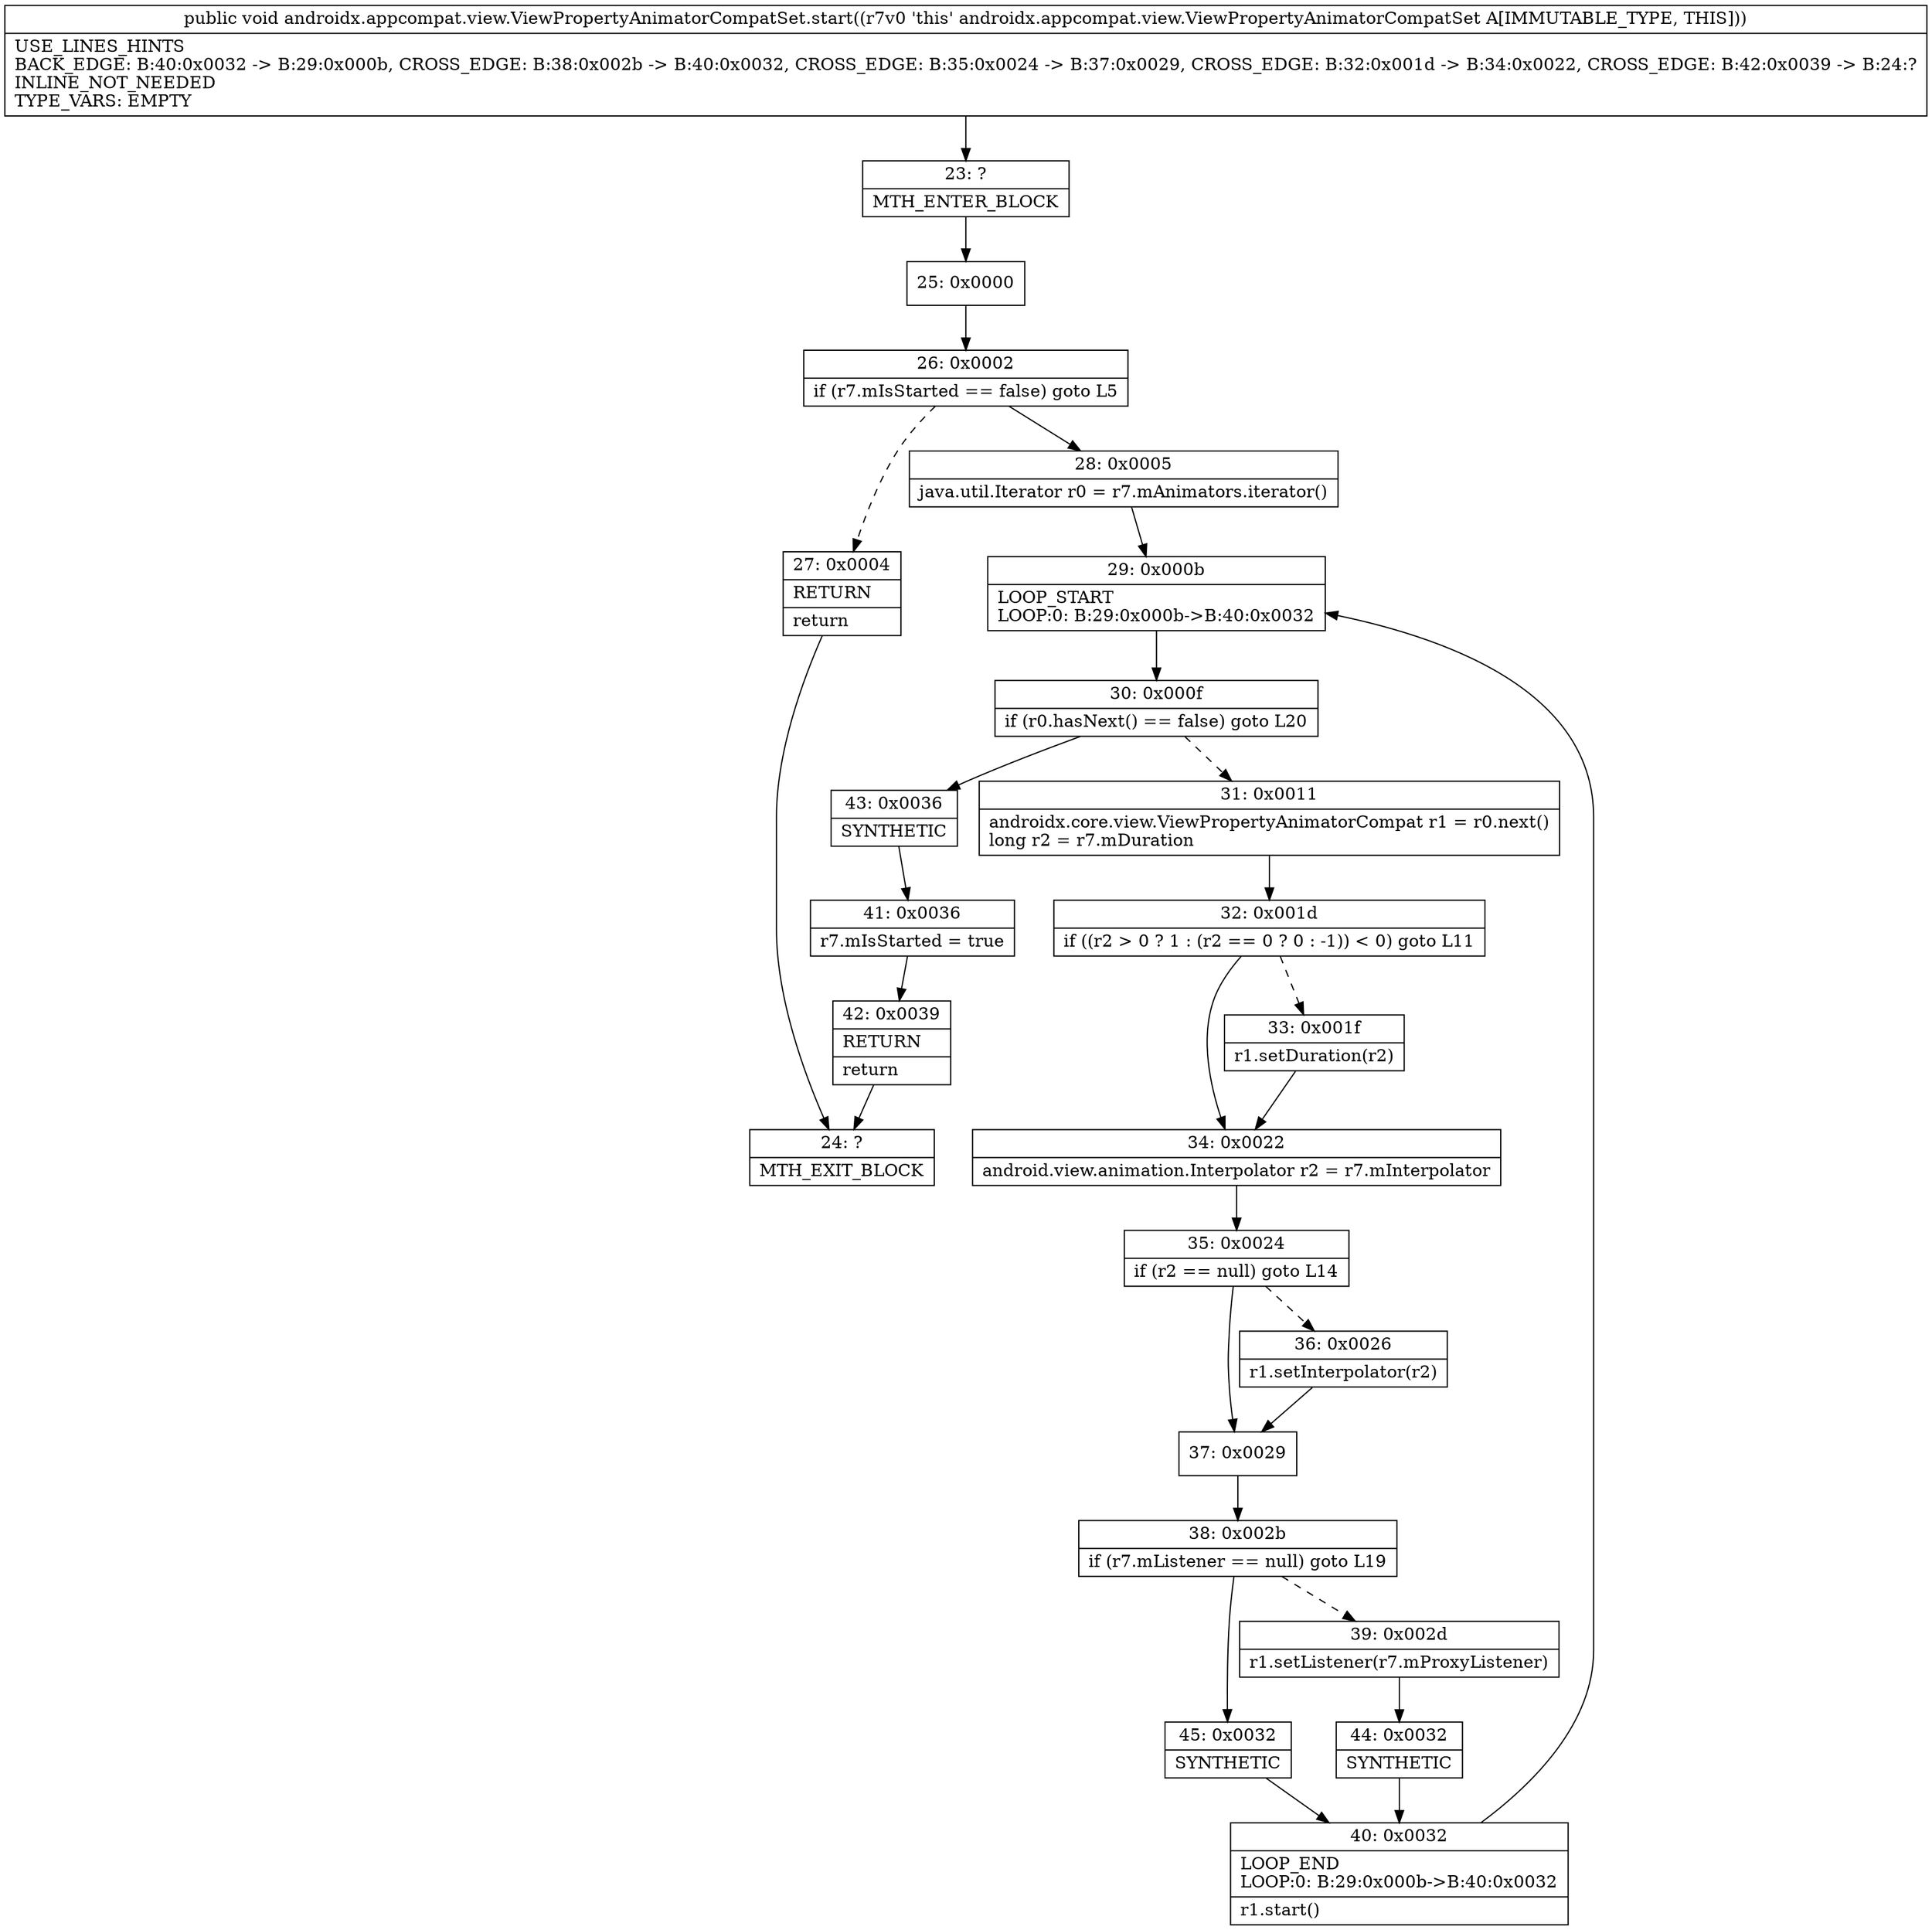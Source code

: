digraph "CFG forandroidx.appcompat.view.ViewPropertyAnimatorCompatSet.start()V" {
Node_23 [shape=record,label="{23\:\ ?|MTH_ENTER_BLOCK\l}"];
Node_25 [shape=record,label="{25\:\ 0x0000}"];
Node_26 [shape=record,label="{26\:\ 0x0002|if (r7.mIsStarted == false) goto L5\l}"];
Node_27 [shape=record,label="{27\:\ 0x0004|RETURN\l|return\l}"];
Node_24 [shape=record,label="{24\:\ ?|MTH_EXIT_BLOCK\l}"];
Node_28 [shape=record,label="{28\:\ 0x0005|java.util.Iterator r0 = r7.mAnimators.iterator()\l}"];
Node_29 [shape=record,label="{29\:\ 0x000b|LOOP_START\lLOOP:0: B:29:0x000b\-\>B:40:0x0032\l}"];
Node_30 [shape=record,label="{30\:\ 0x000f|if (r0.hasNext() == false) goto L20\l}"];
Node_31 [shape=record,label="{31\:\ 0x0011|androidx.core.view.ViewPropertyAnimatorCompat r1 = r0.next()\llong r2 = r7.mDuration\l}"];
Node_32 [shape=record,label="{32\:\ 0x001d|if ((r2 \> 0 ? 1 : (r2 == 0 ? 0 : \-1)) \< 0) goto L11\l}"];
Node_33 [shape=record,label="{33\:\ 0x001f|r1.setDuration(r2)\l}"];
Node_34 [shape=record,label="{34\:\ 0x0022|android.view.animation.Interpolator r2 = r7.mInterpolator\l}"];
Node_35 [shape=record,label="{35\:\ 0x0024|if (r2 == null) goto L14\l}"];
Node_36 [shape=record,label="{36\:\ 0x0026|r1.setInterpolator(r2)\l}"];
Node_37 [shape=record,label="{37\:\ 0x0029}"];
Node_38 [shape=record,label="{38\:\ 0x002b|if (r7.mListener == null) goto L19\l}"];
Node_39 [shape=record,label="{39\:\ 0x002d|r1.setListener(r7.mProxyListener)\l}"];
Node_44 [shape=record,label="{44\:\ 0x0032|SYNTHETIC\l}"];
Node_40 [shape=record,label="{40\:\ 0x0032|LOOP_END\lLOOP:0: B:29:0x000b\-\>B:40:0x0032\l|r1.start()\l}"];
Node_45 [shape=record,label="{45\:\ 0x0032|SYNTHETIC\l}"];
Node_43 [shape=record,label="{43\:\ 0x0036|SYNTHETIC\l}"];
Node_41 [shape=record,label="{41\:\ 0x0036|r7.mIsStarted = true\l}"];
Node_42 [shape=record,label="{42\:\ 0x0039|RETURN\l|return\l}"];
MethodNode[shape=record,label="{public void androidx.appcompat.view.ViewPropertyAnimatorCompatSet.start((r7v0 'this' androidx.appcompat.view.ViewPropertyAnimatorCompatSet A[IMMUTABLE_TYPE, THIS]))  | USE_LINES_HINTS\lBACK_EDGE: B:40:0x0032 \-\> B:29:0x000b, CROSS_EDGE: B:38:0x002b \-\> B:40:0x0032, CROSS_EDGE: B:35:0x0024 \-\> B:37:0x0029, CROSS_EDGE: B:32:0x001d \-\> B:34:0x0022, CROSS_EDGE: B:42:0x0039 \-\> B:24:?\lINLINE_NOT_NEEDED\lTYPE_VARS: EMPTY\l}"];
MethodNode -> Node_23;Node_23 -> Node_25;
Node_25 -> Node_26;
Node_26 -> Node_27[style=dashed];
Node_26 -> Node_28;
Node_27 -> Node_24;
Node_28 -> Node_29;
Node_29 -> Node_30;
Node_30 -> Node_31[style=dashed];
Node_30 -> Node_43;
Node_31 -> Node_32;
Node_32 -> Node_33[style=dashed];
Node_32 -> Node_34;
Node_33 -> Node_34;
Node_34 -> Node_35;
Node_35 -> Node_36[style=dashed];
Node_35 -> Node_37;
Node_36 -> Node_37;
Node_37 -> Node_38;
Node_38 -> Node_39[style=dashed];
Node_38 -> Node_45;
Node_39 -> Node_44;
Node_44 -> Node_40;
Node_40 -> Node_29;
Node_45 -> Node_40;
Node_43 -> Node_41;
Node_41 -> Node_42;
Node_42 -> Node_24;
}

